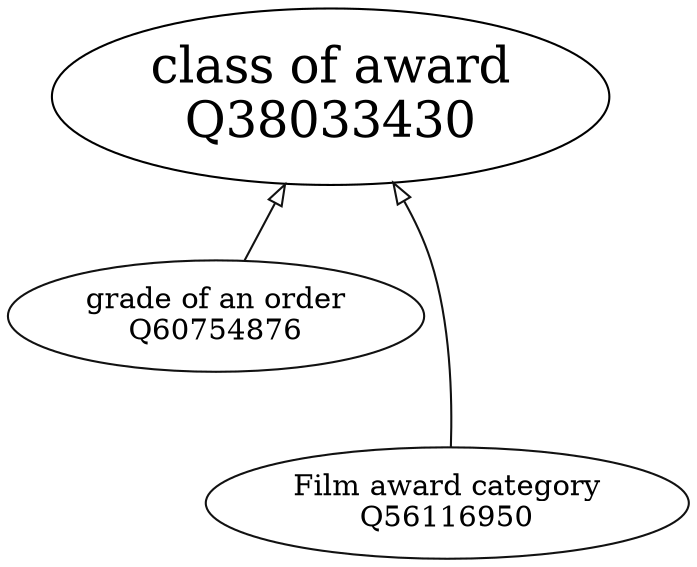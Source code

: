 strict digraph {
	graph [nodesep=0.1,
		rankdir=BT,
		ranksep=0.5
	];
	"class of award
Q38033430"	[fontsize=24];
	"grade of an order
Q60754876"	[color="#111111"];
	"grade of an order
Q60754876" -> "class of award
Q38033430"	[arrowhead=o,
		color="#111111",
		minlen=1];
	"Film award category
Q56116950"	[color="#111111"];
	"Film award category
Q56116950" -> "class of award
Q38033430"	[arrowhead=o,
		color="#111111",
		minlen=2];
}
